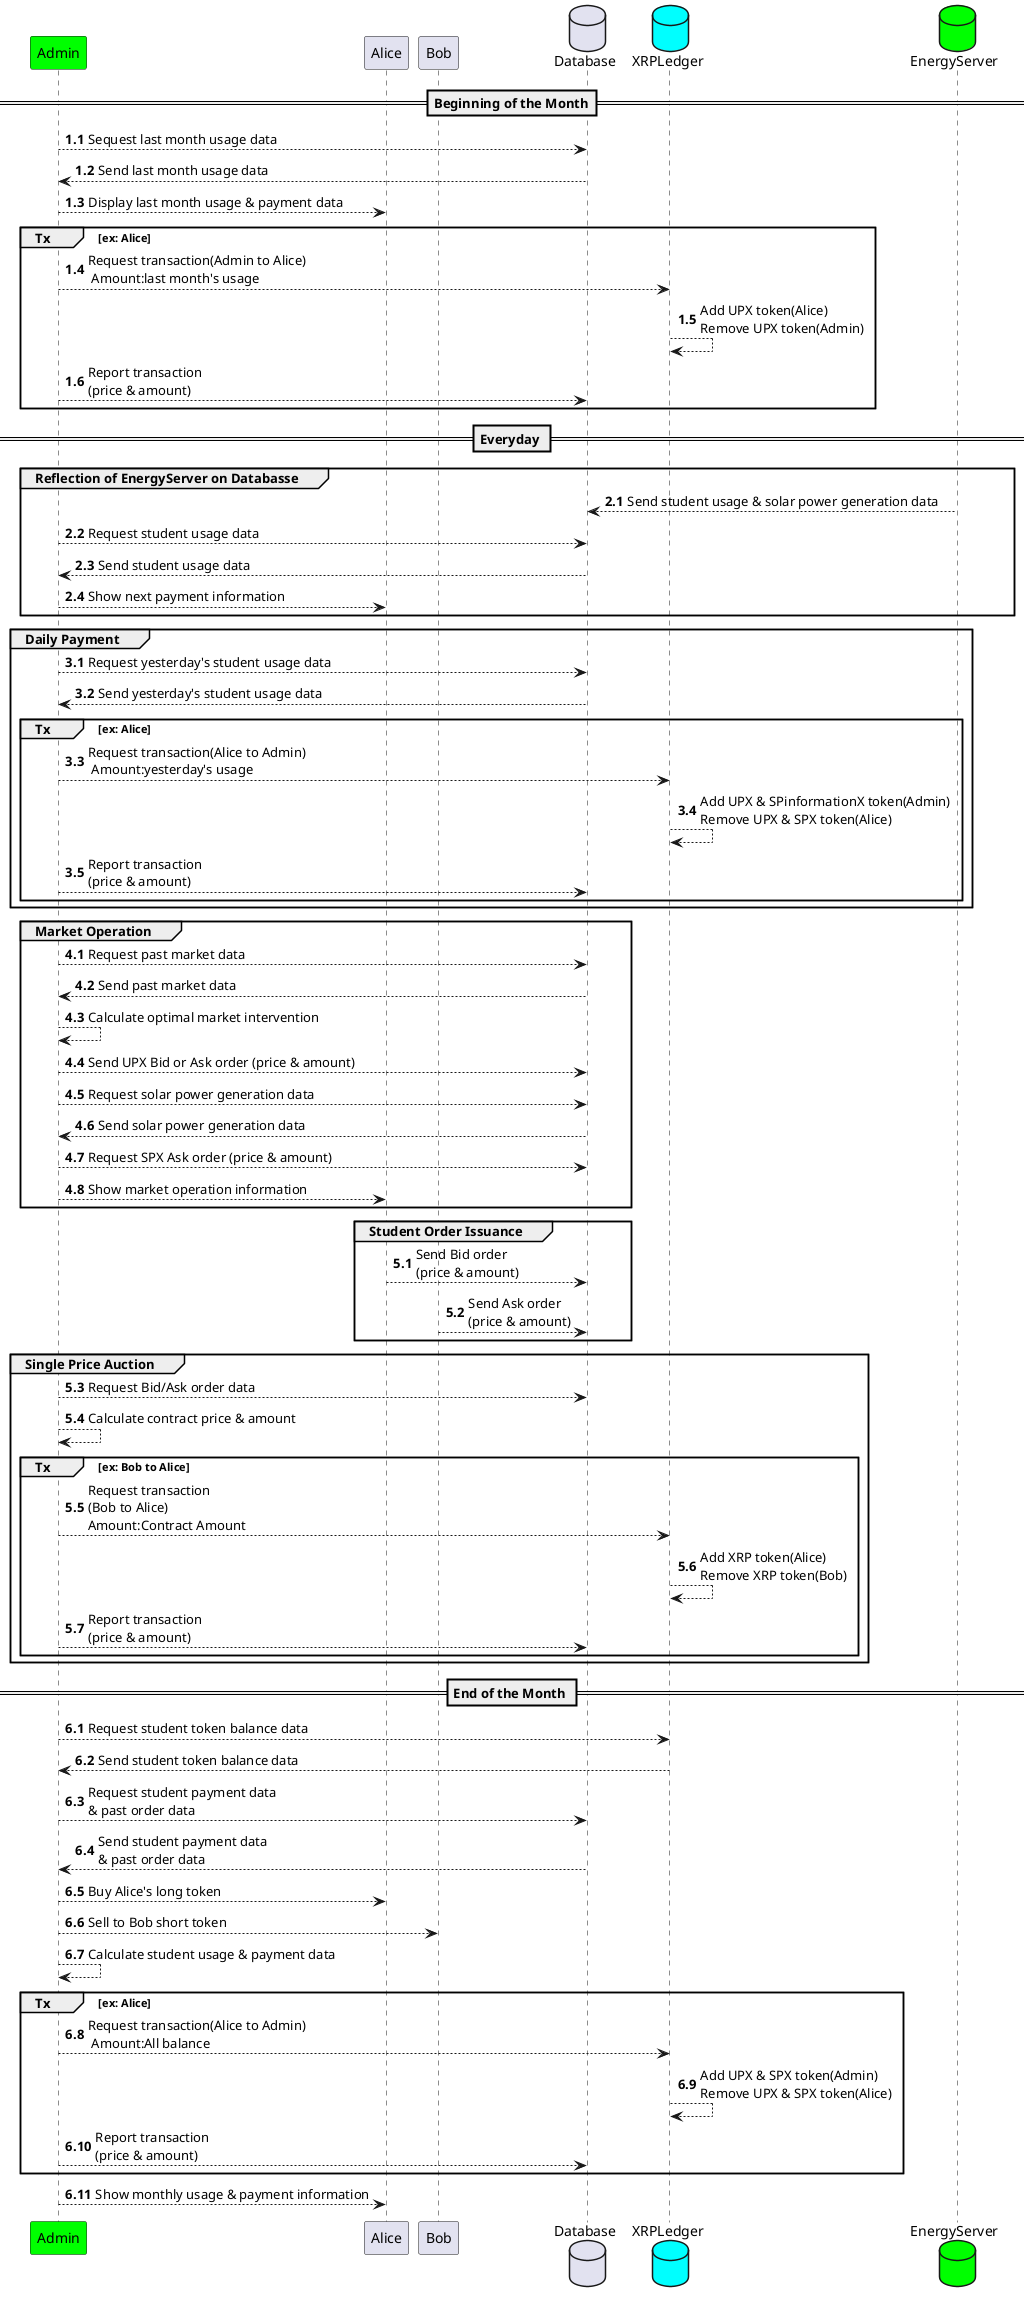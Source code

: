 @startuml sequence

participant Admin      as sys #00FF00
participant Alice    as st1
participant Bob    as st2
database  Database as db1
database XRPLedger as xl   #00FFFF
database EnergyServer  as db2  #00FF00

== Beginning of the Month==
autonumber 1.1
sys --> db1 : Sequest last month usage data
db1 --> sys : Send last month usage data
sys --> st1 : Display last month usage & payment data
group Tx [ex: Alice]
sys --> xl : Request transaction(Admin to Alice)\n Amount:last month's usage
xl --> xl : Add UPX token(Alice)\nRemove UPX token(Admin)
sys --> db1 : Report transaction\n(price & amount)
end

== Everyday ==
autonumber inc A
group Reflection of EnergyServer on Databasse
db2 --> db1 : Send student usage & solar power generation data
sys --> db1 : Request student usage data
sys <-- db1 : Send student usage data
sys --> st1 : Show next payment information
end
autonumber inc A
group Daily Payment
sys --> db1 : Request yesterday's student usage data
sys <-- db1 : Send yesterday's student usage data
group Tx [ex: Alice]
sys --> xl : Request transaction(Alice to Admin)\n Amount:yesterday's usage
xl --> xl : Add UPX & SPinformationX token(Admin)\nRemove UPX & SPX token(Alice)
sys --> db1 : Report transaction\n(price & amount)
end
end
autonumber inc A
group Market Operation
sys --> db1 : Request past market data
sys <-- db1 : Send past market data
sys --> sys : Calculate optimal market intervention
sys --> db1 : Send UPX Bid or Ask order (price & amount)
sys --> db1 : Request solar power generation data
sys <-- db1 : Send solar power generation data
sys --> db1 : Request SPX Ask order (price & amount)
sys --> st1 : Show market operation information
end
autonumber inc A
group Student Order Issuance
st1 --> db1 : Send Bid order\n(price & amount)
st2 --> db1 : Send Ask order\n(price & amount)
end

group Single Price Auction
sys --> db1 : Request Bid/Ask order data
sys --> sys : Calculate contract price & amount
group Tx [ex: Bob to Alice]
sys --> xl : Request transaction\n(Bob to Alice)\nAmount:Contract Amount
xl --> xl : Add XRP token(Alice)\nRemove XRP token(Bob)
sys --> db1 : Report transaction\n(price & amount)
end
end

== End of the Month ==
autonumber inc A
sys --> xl : Request student token balance data
xl --> sys : Send student token balance data
sys --> db1 : Request student payment data \n& past order data
sys <-- db1 : Send student payment data \n& past order data
sys --> st1 : Buy Alice's long token
sys --> st2 : Sell to Bob short token
sys --> sys : Calculate student usage & payment data
group Tx [ex: Alice]
sys --> xl : Request transaction(Alice to Admin)\n Amount:All balance
xl --> xl : Add UPX & SPX token(Admin)\nRemove UPX & SPX token(Alice)
sys --> db1 : Report transaction\n(price & amount)
end
sys --> st1 : Show monthly usage & payment information
@enduml
